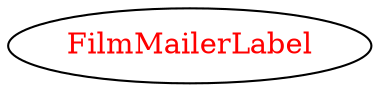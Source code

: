 digraph dependencyGraph {
 concentrate=true;
 ranksep="2.0";
 rankdir="LR"; 
 splines="ortho";
"FilmMailerLabel" [fontcolor="red"];
}